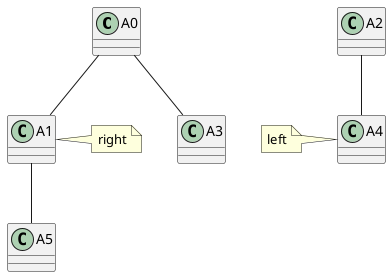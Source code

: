 {
  "sha1": "opvrs6ysjt5l3nj0tuexnvs1th6gag6",
  "insertion": {
    "when": "2024-06-04T17:28:40.100Z",
    "user": "plantuml@gmail.com"
  }
}
@startuml

A0 -- A1
A0 -- A3

A1 -- A5
A2 -- A4

note right of A1 : right
note left of A4 : left

@enduml
